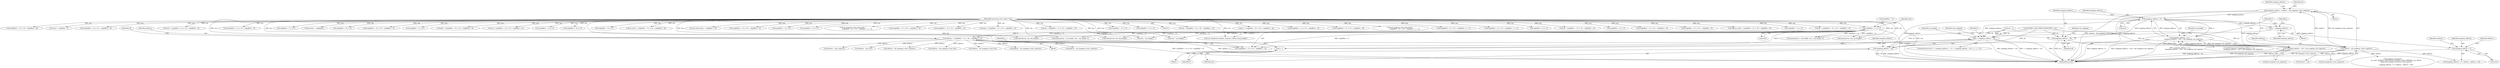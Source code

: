 digraph "0_libmodbus_5ccdf5ef79d742640355d1132fa9e2abc7fbaefc@integer" {
"1000810" [label="(Call,mapping_address = address - mb_mapping->start_registers)"];
"1000812" [label="(Call,address - mb_mapping->start_registers)"];
"1000160" [label="(Call,address = (req[offset + 1] << 8) + req[offset + 2])"];
"1000163" [label="(Call,req[offset + 1] << 8)"];
"1000116" [label="(MethodParameterIn,const uint8_t *req)"];
"1000841" [label="(Call,mapping_address < 0)"];
"1000840" [label="(Call,mapping_address < 0 ||\n                   (mapping_address + nb) > mb_mapping->nb_registers)"];
"1000844" [label="(Call,(mapping_address + nb) > mb_mapping->nb_registers)"];
"1000845" [label="(Call,mapping_address + nb)"];
"1000863" [label="(Call,mapping_address < 0)"];
"1000876" [label="(Call,i = mapping_address)"];
"1000882" [label="(Call,i < mapping_address + nb)"];
"1000888" [label="(Call,i++)"];
"1000884" [label="(Call,mapping_address + nb)"];
"1000400" [label="(Call,nb = (req[offset + 3] << 8) + req[offset + 4])"];
"1000177" [label="(Identifier,sft)"];
"1001382" [label="(MethodReturn,int)"];
"1001053" [label="(Call,or = (req[offset + 5] << 8) + req[offset + 6])"];
"1000810" [label="(Call,mapping_address = address - mb_mapping->start_registers)"];
"1000888" [label="(Call,i++)"];
"1000685" [label="(Call,(req[offset + 3] << 8) + req[offset + 4])"];
"1001153" [label="(Call,address - mb_mapping->start_registers)"];
"1001129" [label="(Call,(req[offset + 7] << 8) + req[offset + 8])"];
"1000848" [label="(Call,mb_mapping->nb_registers)"];
"1000841" [label="(Call,mapping_address < 0)"];
"1000854" [label="(Call,response_exception(\n                ctx, &sft, MODBUS_EXCEPTION_ILLEGAL_DATA_ADDRESS, rsp, FALSE,\n                \"Illegal data address 0x%0X in write_registers\n\",\n                mapping_address < 0 ? address : address + nb))"];
"1000875" [label="(Block,)"];
"1001293" [label="(Call,mb_mapping->tab_registers[i] =\n                    (req[offset + j] << 8) + req[offset + j + 1])"];
"1000849" [label="(Identifier,mb_mapping)"];
"1000900" [label="(Call,(req[offset + j] << 8) + req[offset + j + 1])"];
"1000889" [label="(Identifier,i)"];
"1000876" [label="(Call,i = mapping_address)"];
"1000880" [label="(Identifier,j)"];
"1001299" [label="(Call,(req[offset + j] << 8) + req[offset + j + 1])"];
"1000901" [label="(Call,req[offset + j] << 8)"];
"1000683" [label="(Call,nb = (req[offset + 3] << 8) + req[offset + 4])"];
"1001300" [label="(Call,req[offset + j] << 8)"];
"1000819" [label="(Call,nb < 1)"];
"1000813" [label="(Identifier,address)"];
"1000116" [label="(MethodParameterIn,const uint8_t *req)"];
"1000878" [label="(Identifier,mapping_address)"];
"1001097" [label="(Call,(req[offset + 3] << 8) + req[offset + 4])"];
"1000885" [label="(Identifier,mapping_address)"];
"1000811" [label="(Identifier,mapping_address)"];
"1000884" [label="(Call,mapping_address + nb)"];
"1000119" [label="(Block,)"];
"1000162" [label="(Call,(req[offset + 1] << 8) + req[offset + 2])"];
"1000999" [label="(Call,address - mb_mapping->start_registers)"];
"1000418" [label="(Call,address - start_registers)"];
"1001055" [label="(Call,(req[offset + 5] << 8) + req[offset + 6])"];
"1001111" [label="(Call,address_write = (req[offset + 5] << 8) + req[offset + 6])"];
"1000792" [label="(Block,)"];
"1000672" [label="(Call,memcpy(rsp, req, req_length))"];
"1000189" [label="(Call,ctx->backend->prepare_response_tid(req, &req_length))"];
"1001098" [label="(Call,req[offset + 3] << 8)"];
"1000245" [label="(Call,nb = (req[offset + 3] << 8) + req[offset + 4])"];
"1000843" [label="(Literal,0)"];
"1001113" [label="(Call,(req[offset + 5] << 8) + req[offset + 6])"];
"1000886" [label="(Identifier,nb)"];
"1000148" [label="(Call,slave = req[offset - 1])"];
"1000846" [label="(Identifier,mapping_address)"];
"1000866" [label="(Identifier,address)"];
"1000883" [label="(Identifier,i)"];
"1000916" [label="(Identifier,rsp_length)"];
"1000561" [label="(Call,(req[offset + 3] << 8) + req[offset + 4])"];
"1001037" [label="(Call,and = (req[offset + 3] << 8) + req[offset + 4])"];
"1000779" [label="(Call,memcpy(rsp + rsp_length, req + rsp_length, 4))"];
"1000847" [label="(Identifier,nb)"];
"1000865" [label="(Literal,0)"];
"1000169" [label="(Literal,8)"];
"1000263" [label="(Call,address - start_bits)"];
"1001039" [label="(Call,(req[offset + 3] << 8) + req[offset + 4])"];
"1001130" [label="(Call,req[offset + 7] << 8)"];
"1000161" [label="(Identifier,address)"];
"1000864" [label="(Identifier,mapping_address)"];
"1000891" [label="(Identifier,j)"];
"1000887" [label="(Block,)"];
"1001084" [label="(Call,memcpy(rsp, req, req_length))"];
"1000877" [label="(Identifier,i)"];
"1000155" [label="(Call,function = req[offset])"];
"1001114" [label="(Call,req[offset + 5] << 8)"];
"1000796" [label="(Call,(req[offset + 3] << 8) + req[offset + 4])"];
"1000882" [label="(Call,i < mapping_address + nb)"];
"1000814" [label="(Call,mb_mapping->start_registers)"];
"1000844" [label="(Call,(mapping_address + nb) > mb_mapping->nb_registers)"];
"1000620" [label="(Call,address - mb_mapping->start_registers)"];
"1000248" [label="(Call,req[offset + 3] << 8)"];
"1000783" [label="(Call,req + rsp_length)"];
"1000867" [label="(Call,address + nb)"];
"1000650" [label="(Call,data = (req[offset + 3] << 8) + req[offset + 4])"];
"1000794" [label="(Call,nb = (req[offset + 3] << 8) + req[offset + 4])"];
"1000822" [label="(Call,MODBUS_MAX_WRITE_REGISTERS < nb)"];
"1000163" [label="(Call,req[offset + 1] << 8)"];
"1000853" [label="(Identifier,rsp_length)"];
"1000562" [label="(Call,req[offset + 3] << 8)"];
"1000842" [label="(Identifier,mapping_address)"];
"1000874" [label="(ControlStructure,for (i = mapping_address, j = 6; i < mapping_address + nb; i++, j += 2))"];
"1001056" [label="(Call,req[offset + 5] << 8)"];
"1000529" [label="(Call,address - mb_mapping->start_bits)"];
"1000921" [label="(Call,memcpy(rsp + rsp_length, req + rsp_length, 4))"];
"1000653" [label="(Call,req[offset + 3] << 8)"];
"1001127" [label="(Call,nb_write = (req[offset + 7] << 8) + req[offset + 8])"];
"1000863" [label="(Call,mapping_address < 0)"];
"1000925" [label="(Call,req + rsp_length)"];
"1001143" [label="(Call,nb_write_bytes = req[offset + 9])"];
"1000840" [label="(Call,mapping_address < 0 ||\n                   (mapping_address + nb) > mb_mapping->nb_registers)"];
"1000897" [label="(Identifier,mb_mapping)"];
"1000247" [label="(Call,(req[offset + 3] << 8) + req[offset + 4])"];
"1000164" [label="(Call,req[offset + 1])"];
"1000862" [label="(Call,mapping_address < 0 ? address : address + nb)"];
"1000686" [label="(Call,req[offset + 3] << 8)"];
"1000839" [label="(ControlStructure,if (mapping_address < 0 ||\n                   (mapping_address + nb) > mb_mapping->nb_registers))"];
"1001040" [label="(Call,req[offset + 3] << 8)"];
"1000868" [label="(Identifier,address)"];
"1000171" [label="(Identifier,req)"];
"1000402" [label="(Call,(req[offset + 3] << 8) + req[offset + 4])"];
"1000559" [label="(Call,data = (req[offset + 3] << 8) + req[offset + 4])"];
"1000593" [label="(Call,memcpy(rsp, req, req_length))"];
"1000845" [label="(Call,mapping_address + nb)"];
"1001095" [label="(Call,nb = (req[offset + 3] << 8) + req[offset + 4])"];
"1000812" [label="(Call,address - mb_mapping->start_registers)"];
"1000894" [label="(Call,mb_mapping->tab_registers[i] =\n                    (req[offset + j] << 8) + req[offset + j + 1])"];
"1000820" [label="(Identifier,nb)"];
"1000701" [label="(Call,address - mb_mapping->start_bits)"];
"1000160" [label="(Call,address = (req[offset + 1] << 8) + req[offset + 2])"];
"1000652" [label="(Call,(req[offset + 3] << 8) + req[offset + 4])"];
"1000403" [label="(Call,req[offset + 3] << 8)"];
"1000797" [label="(Call,req[offset + 3] << 8)"];
"1000810" -> "1000792"  [label="AST: "];
"1000810" -> "1000812"  [label="CFG: "];
"1000811" -> "1000810"  [label="AST: "];
"1000812" -> "1000810"  [label="AST: "];
"1000820" -> "1000810"  [label="CFG: "];
"1000810" -> "1001382"  [label="DDG: mapping_address"];
"1000810" -> "1001382"  [label="DDG: address - mb_mapping->start_registers"];
"1000812" -> "1000810"  [label="DDG: address"];
"1000812" -> "1000810"  [label="DDG: mb_mapping->start_registers"];
"1000810" -> "1000841"  [label="DDG: mapping_address"];
"1000812" -> "1000814"  [label="CFG: "];
"1000813" -> "1000812"  [label="AST: "];
"1000814" -> "1000812"  [label="AST: "];
"1000812" -> "1001382"  [label="DDG: mb_mapping->start_registers"];
"1000812" -> "1001382"  [label="DDG: address"];
"1000160" -> "1000812"  [label="DDG: address"];
"1000812" -> "1000854"  [label="DDG: address"];
"1000812" -> "1000862"  [label="DDG: address"];
"1000812" -> "1000867"  [label="DDG: address"];
"1000160" -> "1000119"  [label="AST: "];
"1000160" -> "1000162"  [label="CFG: "];
"1000161" -> "1000160"  [label="AST: "];
"1000162" -> "1000160"  [label="AST: "];
"1000177" -> "1000160"  [label="CFG: "];
"1000160" -> "1001382"  [label="DDG: (req[offset + 1] << 8) + req[offset + 2]"];
"1000160" -> "1001382"  [label="DDG: address"];
"1000163" -> "1000160"  [label="DDG: req[offset + 1]"];
"1000163" -> "1000160"  [label="DDG: 8"];
"1000116" -> "1000160"  [label="DDG: req"];
"1000160" -> "1000263"  [label="DDG: address"];
"1000160" -> "1000418"  [label="DDG: address"];
"1000160" -> "1000529"  [label="DDG: address"];
"1000160" -> "1000620"  [label="DDG: address"];
"1000160" -> "1000701"  [label="DDG: address"];
"1000160" -> "1000999"  [label="DDG: address"];
"1000160" -> "1001153"  [label="DDG: address"];
"1000163" -> "1000162"  [label="AST: "];
"1000163" -> "1000169"  [label="CFG: "];
"1000164" -> "1000163"  [label="AST: "];
"1000169" -> "1000163"  [label="AST: "];
"1000171" -> "1000163"  [label="CFG: "];
"1000163" -> "1001382"  [label="DDG: req[offset + 1]"];
"1000163" -> "1000162"  [label="DDG: req[offset + 1]"];
"1000163" -> "1000162"  [label="DDG: 8"];
"1000116" -> "1000163"  [label="DDG: req"];
"1000163" -> "1000189"  [label="DDG: req[offset + 1]"];
"1000163" -> "1000593"  [label="DDG: req[offset + 1]"];
"1000163" -> "1000672"  [label="DDG: req[offset + 1]"];
"1000163" -> "1000779"  [label="DDG: req[offset + 1]"];
"1000163" -> "1000783"  [label="DDG: req[offset + 1]"];
"1000163" -> "1000921"  [label="DDG: req[offset + 1]"];
"1000163" -> "1000925"  [label="DDG: req[offset + 1]"];
"1000163" -> "1001084"  [label="DDG: req[offset + 1]"];
"1000116" -> "1000114"  [label="AST: "];
"1000116" -> "1001382"  [label="DDG: req"];
"1000116" -> "1000148"  [label="DDG: req"];
"1000116" -> "1000155"  [label="DDG: req"];
"1000116" -> "1000162"  [label="DDG: req"];
"1000116" -> "1000189"  [label="DDG: req"];
"1000116" -> "1000245"  [label="DDG: req"];
"1000116" -> "1000248"  [label="DDG: req"];
"1000116" -> "1000247"  [label="DDG: req"];
"1000116" -> "1000400"  [label="DDG: req"];
"1000116" -> "1000403"  [label="DDG: req"];
"1000116" -> "1000402"  [label="DDG: req"];
"1000116" -> "1000559"  [label="DDG: req"];
"1000116" -> "1000562"  [label="DDG: req"];
"1000116" -> "1000561"  [label="DDG: req"];
"1000116" -> "1000593"  [label="DDG: req"];
"1000116" -> "1000650"  [label="DDG: req"];
"1000116" -> "1000653"  [label="DDG: req"];
"1000116" -> "1000652"  [label="DDG: req"];
"1000116" -> "1000672"  [label="DDG: req"];
"1000116" -> "1000683"  [label="DDG: req"];
"1000116" -> "1000686"  [label="DDG: req"];
"1000116" -> "1000685"  [label="DDG: req"];
"1000116" -> "1000779"  [label="DDG: req"];
"1000116" -> "1000783"  [label="DDG: req"];
"1000116" -> "1000794"  [label="DDG: req"];
"1000116" -> "1000797"  [label="DDG: req"];
"1000116" -> "1000796"  [label="DDG: req"];
"1000116" -> "1000894"  [label="DDG: req"];
"1000116" -> "1000901"  [label="DDG: req"];
"1000116" -> "1000900"  [label="DDG: req"];
"1000116" -> "1000921"  [label="DDG: req"];
"1000116" -> "1000925"  [label="DDG: req"];
"1000116" -> "1001037"  [label="DDG: req"];
"1000116" -> "1001040"  [label="DDG: req"];
"1000116" -> "1001039"  [label="DDG: req"];
"1000116" -> "1001053"  [label="DDG: req"];
"1000116" -> "1001056"  [label="DDG: req"];
"1000116" -> "1001055"  [label="DDG: req"];
"1000116" -> "1001084"  [label="DDG: req"];
"1000116" -> "1001095"  [label="DDG: req"];
"1000116" -> "1001098"  [label="DDG: req"];
"1000116" -> "1001097"  [label="DDG: req"];
"1000116" -> "1001111"  [label="DDG: req"];
"1000116" -> "1001114"  [label="DDG: req"];
"1000116" -> "1001113"  [label="DDG: req"];
"1000116" -> "1001127"  [label="DDG: req"];
"1000116" -> "1001130"  [label="DDG: req"];
"1000116" -> "1001129"  [label="DDG: req"];
"1000116" -> "1001143"  [label="DDG: req"];
"1000116" -> "1001293"  [label="DDG: req"];
"1000116" -> "1001300"  [label="DDG: req"];
"1000116" -> "1001299"  [label="DDG: req"];
"1000841" -> "1000840"  [label="AST: "];
"1000841" -> "1000843"  [label="CFG: "];
"1000842" -> "1000841"  [label="AST: "];
"1000843" -> "1000841"  [label="AST: "];
"1000846" -> "1000841"  [label="CFG: "];
"1000840" -> "1000841"  [label="CFG: "];
"1000841" -> "1000840"  [label="DDG: mapping_address"];
"1000841" -> "1000840"  [label="DDG: 0"];
"1000841" -> "1000844"  [label="DDG: mapping_address"];
"1000841" -> "1000845"  [label="DDG: mapping_address"];
"1000841" -> "1000863"  [label="DDG: mapping_address"];
"1000841" -> "1000876"  [label="DDG: mapping_address"];
"1000841" -> "1000882"  [label="DDG: mapping_address"];
"1000841" -> "1000884"  [label="DDG: mapping_address"];
"1000840" -> "1000839"  [label="AST: "];
"1000840" -> "1000844"  [label="CFG: "];
"1000844" -> "1000840"  [label="AST: "];
"1000853" -> "1000840"  [label="CFG: "];
"1000877" -> "1000840"  [label="CFG: "];
"1000840" -> "1001382"  [label="DDG: (mapping_address + nb) > mb_mapping->nb_registers"];
"1000840" -> "1001382"  [label="DDG: mapping_address < 0 ||\n                   (mapping_address + nb) > mb_mapping->nb_registers"];
"1000840" -> "1001382"  [label="DDG: mapping_address < 0"];
"1000844" -> "1000840"  [label="DDG: mapping_address + nb"];
"1000844" -> "1000840"  [label="DDG: mb_mapping->nb_registers"];
"1000844" -> "1000848"  [label="CFG: "];
"1000845" -> "1000844"  [label="AST: "];
"1000848" -> "1000844"  [label="AST: "];
"1000844" -> "1001382"  [label="DDG: mb_mapping->nb_registers"];
"1000844" -> "1001382"  [label="DDG: mapping_address + nb"];
"1000822" -> "1000844"  [label="DDG: nb"];
"1000819" -> "1000844"  [label="DDG: nb"];
"1000845" -> "1000847"  [label="CFG: "];
"1000846" -> "1000845"  [label="AST: "];
"1000847" -> "1000845"  [label="AST: "];
"1000849" -> "1000845"  [label="CFG: "];
"1000845" -> "1001382"  [label="DDG: nb"];
"1000822" -> "1000845"  [label="DDG: nb"];
"1000819" -> "1000845"  [label="DDG: nb"];
"1000863" -> "1000862"  [label="AST: "];
"1000863" -> "1000865"  [label="CFG: "];
"1000864" -> "1000863"  [label="AST: "];
"1000865" -> "1000863"  [label="AST: "];
"1000866" -> "1000863"  [label="CFG: "];
"1000868" -> "1000863"  [label="CFG: "];
"1000863" -> "1001382"  [label="DDG: mapping_address"];
"1000876" -> "1000875"  [label="AST: "];
"1000876" -> "1000878"  [label="CFG: "];
"1000877" -> "1000876"  [label="AST: "];
"1000878" -> "1000876"  [label="AST: "];
"1000880" -> "1000876"  [label="CFG: "];
"1000876" -> "1000882"  [label="DDG: i"];
"1000882" -> "1000874"  [label="AST: "];
"1000882" -> "1000884"  [label="CFG: "];
"1000883" -> "1000882"  [label="AST: "];
"1000884" -> "1000882"  [label="AST: "];
"1000897" -> "1000882"  [label="CFG: "];
"1000916" -> "1000882"  [label="CFG: "];
"1000882" -> "1001382"  [label="DDG: i"];
"1000882" -> "1001382"  [label="DDG: mapping_address + nb"];
"1000882" -> "1001382"  [label="DDG: i < mapping_address + nb"];
"1000888" -> "1000882"  [label="DDG: i"];
"1000822" -> "1000882"  [label="DDG: nb"];
"1000819" -> "1000882"  [label="DDG: nb"];
"1000882" -> "1000888"  [label="DDG: i"];
"1000888" -> "1000887"  [label="AST: "];
"1000888" -> "1000889"  [label="CFG: "];
"1000889" -> "1000888"  [label="AST: "];
"1000891" -> "1000888"  [label="CFG: "];
"1000884" -> "1000886"  [label="CFG: "];
"1000885" -> "1000884"  [label="AST: "];
"1000886" -> "1000884"  [label="AST: "];
"1000884" -> "1001382"  [label="DDG: mapping_address"];
"1000884" -> "1001382"  [label="DDG: nb"];
"1000822" -> "1000884"  [label="DDG: nb"];
"1000819" -> "1000884"  [label="DDG: nb"];
}
